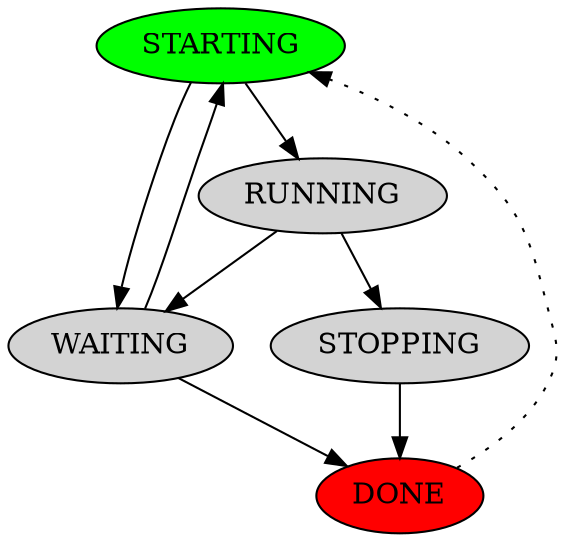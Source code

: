 digraph {
  node [style=filled];

  STARTING [fillcolor=green];
  RUNNING;
  WAITING;
  STOPPING;
  DONE [fillcolor=red];

  STARTING -> RUNNING;
  STARTING -> WAITING;

  RUNNING -> STOPPING;
  RUNNING -> WAITING;

  WAITING -> STARTING;
  WAITING -> DONE;

  STOPPING -> DONE;

  DONE -> STARTING [style=dotted];
}
